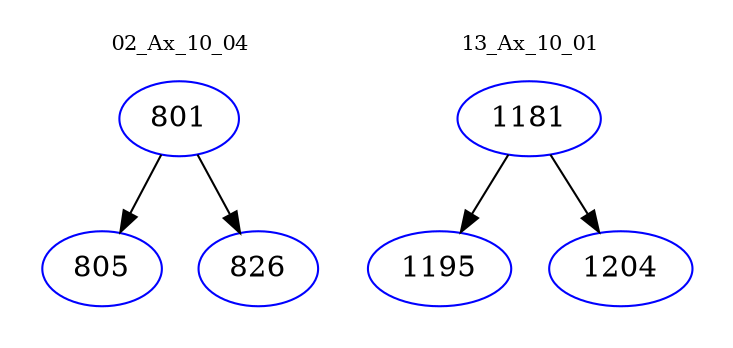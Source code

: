 digraph{
subgraph cluster_0 {
color = white
label = "02_Ax_10_04";
fontsize=10;
T0_801 [label="801", color="blue"]
T0_801 -> T0_805 [color="black"]
T0_805 [label="805", color="blue"]
T0_801 -> T0_826 [color="black"]
T0_826 [label="826", color="blue"]
}
subgraph cluster_1 {
color = white
label = "13_Ax_10_01";
fontsize=10;
T1_1181 [label="1181", color="blue"]
T1_1181 -> T1_1195 [color="black"]
T1_1195 [label="1195", color="blue"]
T1_1181 -> T1_1204 [color="black"]
T1_1204 [label="1204", color="blue"]
}
}
